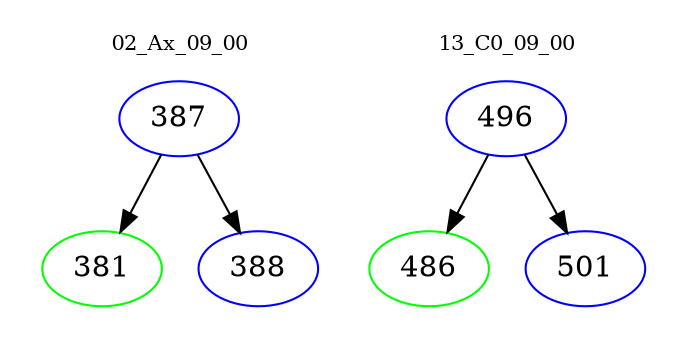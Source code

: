 digraph{
subgraph cluster_0 {
color = white
label = "02_Ax_09_00";
fontsize=10;
T0_387 [label="387", color="blue"]
T0_387 -> T0_381 [color="black"]
T0_381 [label="381", color="green"]
T0_387 -> T0_388 [color="black"]
T0_388 [label="388", color="blue"]
}
subgraph cluster_1 {
color = white
label = "13_C0_09_00";
fontsize=10;
T1_496 [label="496", color="blue"]
T1_496 -> T1_486 [color="black"]
T1_486 [label="486", color="green"]
T1_496 -> T1_501 [color="black"]
T1_501 [label="501", color="blue"]
}
}
